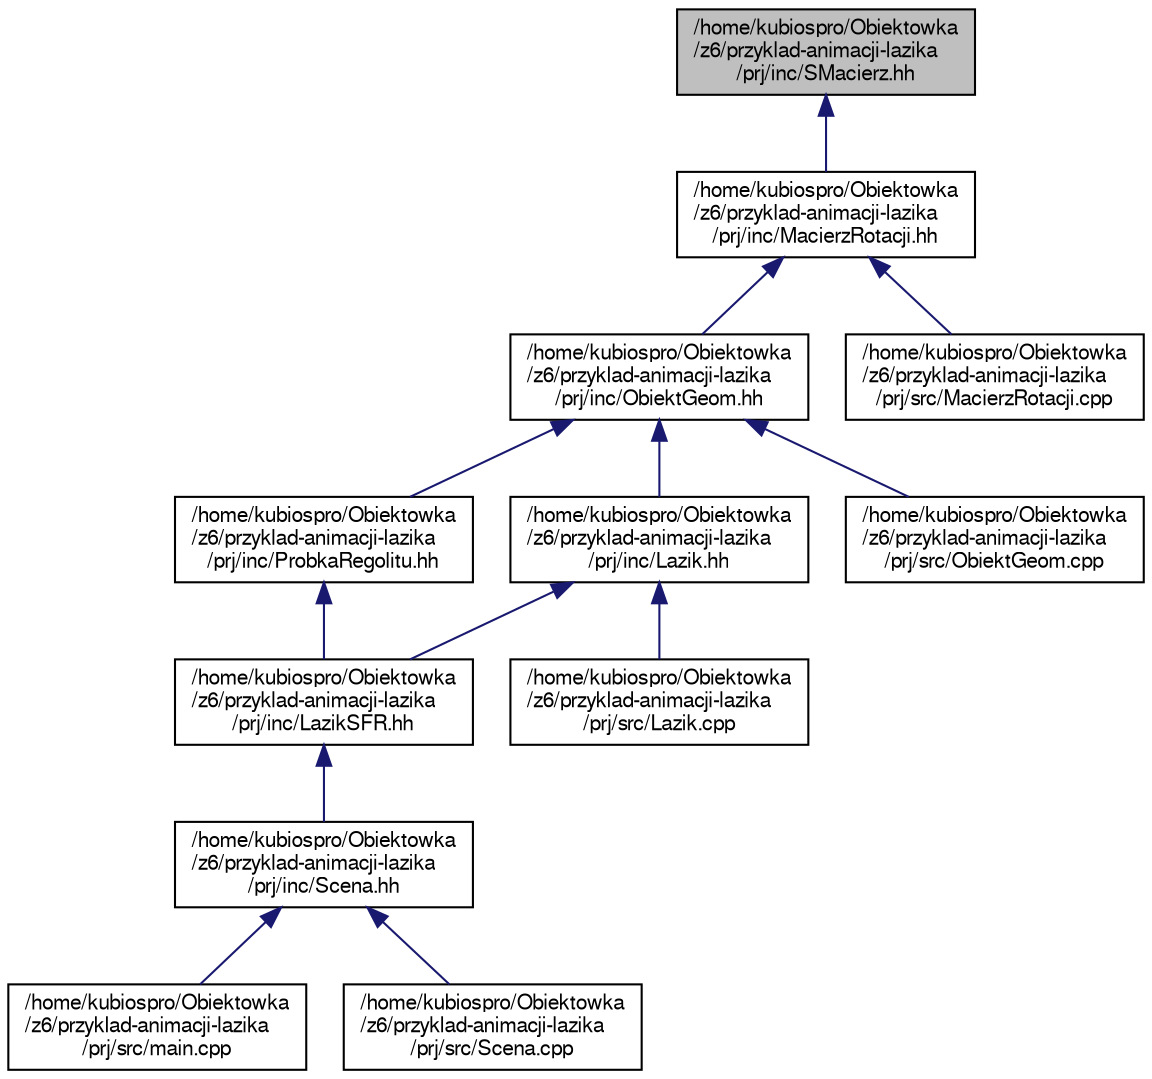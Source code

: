 digraph "/home/kubiospro/Obiektowka/z6/przyklad-animacji-lazika/prj/inc/SMacierz.hh"
{
 // LATEX_PDF_SIZE
  edge [fontname="FreeSans",fontsize="10",labelfontname="FreeSans",labelfontsize="10"];
  node [fontname="FreeSans",fontsize="10",shape=record];
  Node1 [label="/home/kubiospro/Obiektowka\l/z6/przyklad-animacji-lazika\l/prj/inc/SMacierz.hh",height=0.2,width=0.4,color="black", fillcolor="grey75", style="filled", fontcolor="black",tooltip=" "];
  Node1 -> Node2 [dir="back",color="midnightblue",fontsize="10",style="solid",fontname="FreeSans"];
  Node2 [label="/home/kubiospro/Obiektowka\l/z6/przyklad-animacji-lazika\l/prj/inc/MacierzRotacji.hh",height=0.2,width=0.4,color="black", fillcolor="white", style="filled",URL="$a00044.html",tooltip=" "];
  Node2 -> Node3 [dir="back",color="midnightblue",fontsize="10",style="solid",fontname="FreeSans"];
  Node3 [label="/home/kubiospro/Obiektowka\l/z6/przyklad-animacji-lazika\l/prj/inc/ObiektGeom.hh",height=0.2,width=0.4,color="black", fillcolor="white", style="filled",URL="$a00047.html",tooltip=" "];
  Node3 -> Node4 [dir="back",color="midnightblue",fontsize="10",style="solid",fontname="FreeSans"];
  Node4 [label="/home/kubiospro/Obiektowka\l/z6/przyklad-animacji-lazika\l/prj/inc/Lazik.hh",height=0.2,width=0.4,color="black", fillcolor="white", style="filled",URL="$a00038.html",tooltip=" "];
  Node4 -> Node5 [dir="back",color="midnightblue",fontsize="10",style="solid",fontname="FreeSans"];
  Node5 [label="/home/kubiospro/Obiektowka\l/z6/przyklad-animacji-lazika\l/prj/inc/LazikSFR.hh",height=0.2,width=0.4,color="black", fillcolor="white", style="filled",URL="$a00041.html",tooltip=" "];
  Node5 -> Node6 [dir="back",color="midnightblue",fontsize="10",style="solid",fontname="FreeSans"];
  Node6 [label="/home/kubiospro/Obiektowka\l/z6/przyklad-animacji-lazika\l/prj/inc/Scena.hh",height=0.2,width=0.4,color="black", fillcolor="white", style="filled",URL="$a00059.html",tooltip=" "];
  Node6 -> Node7 [dir="back",color="midnightblue",fontsize="10",style="solid",fontname="FreeSans"];
  Node7 [label="/home/kubiospro/Obiektowka\l/z6/przyklad-animacji-lazika\l/prj/src/main.cpp",height=0.2,width=0.4,color="black", fillcolor="white", style="filled",URL="$a00077.html",tooltip=" "];
  Node6 -> Node8 [dir="back",color="midnightblue",fontsize="10",style="solid",fontname="FreeSans"];
  Node8 [label="/home/kubiospro/Obiektowka\l/z6/przyklad-animacji-lazika\l/prj/src/Scena.cpp",height=0.2,width=0.4,color="black", fillcolor="white", style="filled",URL="$a00086.html",tooltip=" "];
  Node4 -> Node9 [dir="back",color="midnightblue",fontsize="10",style="solid",fontname="FreeSans"];
  Node9 [label="/home/kubiospro/Obiektowka\l/z6/przyklad-animacji-lazika\l/prj/src/Lazik.cpp",height=0.2,width=0.4,color="black", fillcolor="white", style="filled",URL="$a00071.html",tooltip=" "];
  Node3 -> Node10 [dir="back",color="midnightblue",fontsize="10",style="solid",fontname="FreeSans"];
  Node10 [label="/home/kubiospro/Obiektowka\l/z6/przyklad-animacji-lazika\l/prj/inc/ProbkaRegolitu.hh",height=0.2,width=0.4,color="black", fillcolor="white", style="filled",URL="$a00056.html",tooltip=" "];
  Node10 -> Node5 [dir="back",color="midnightblue",fontsize="10",style="solid",fontname="FreeSans"];
  Node3 -> Node11 [dir="back",color="midnightblue",fontsize="10",style="solid",fontname="FreeSans"];
  Node11 [label="/home/kubiospro/Obiektowka\l/z6/przyklad-animacji-lazika\l/prj/src/ObiektGeom.cpp",height=0.2,width=0.4,color="black", fillcolor="white", style="filled",URL="$a00080.html",tooltip=" "];
  Node2 -> Node12 [dir="back",color="midnightblue",fontsize="10",style="solid",fontname="FreeSans"];
  Node12 [label="/home/kubiospro/Obiektowka\l/z6/przyklad-animacji-lazika\l/prj/src/MacierzRotacji.cpp",height=0.2,width=0.4,color="black", fillcolor="white", style="filled",URL="$a00074.html",tooltip=" "];
}
